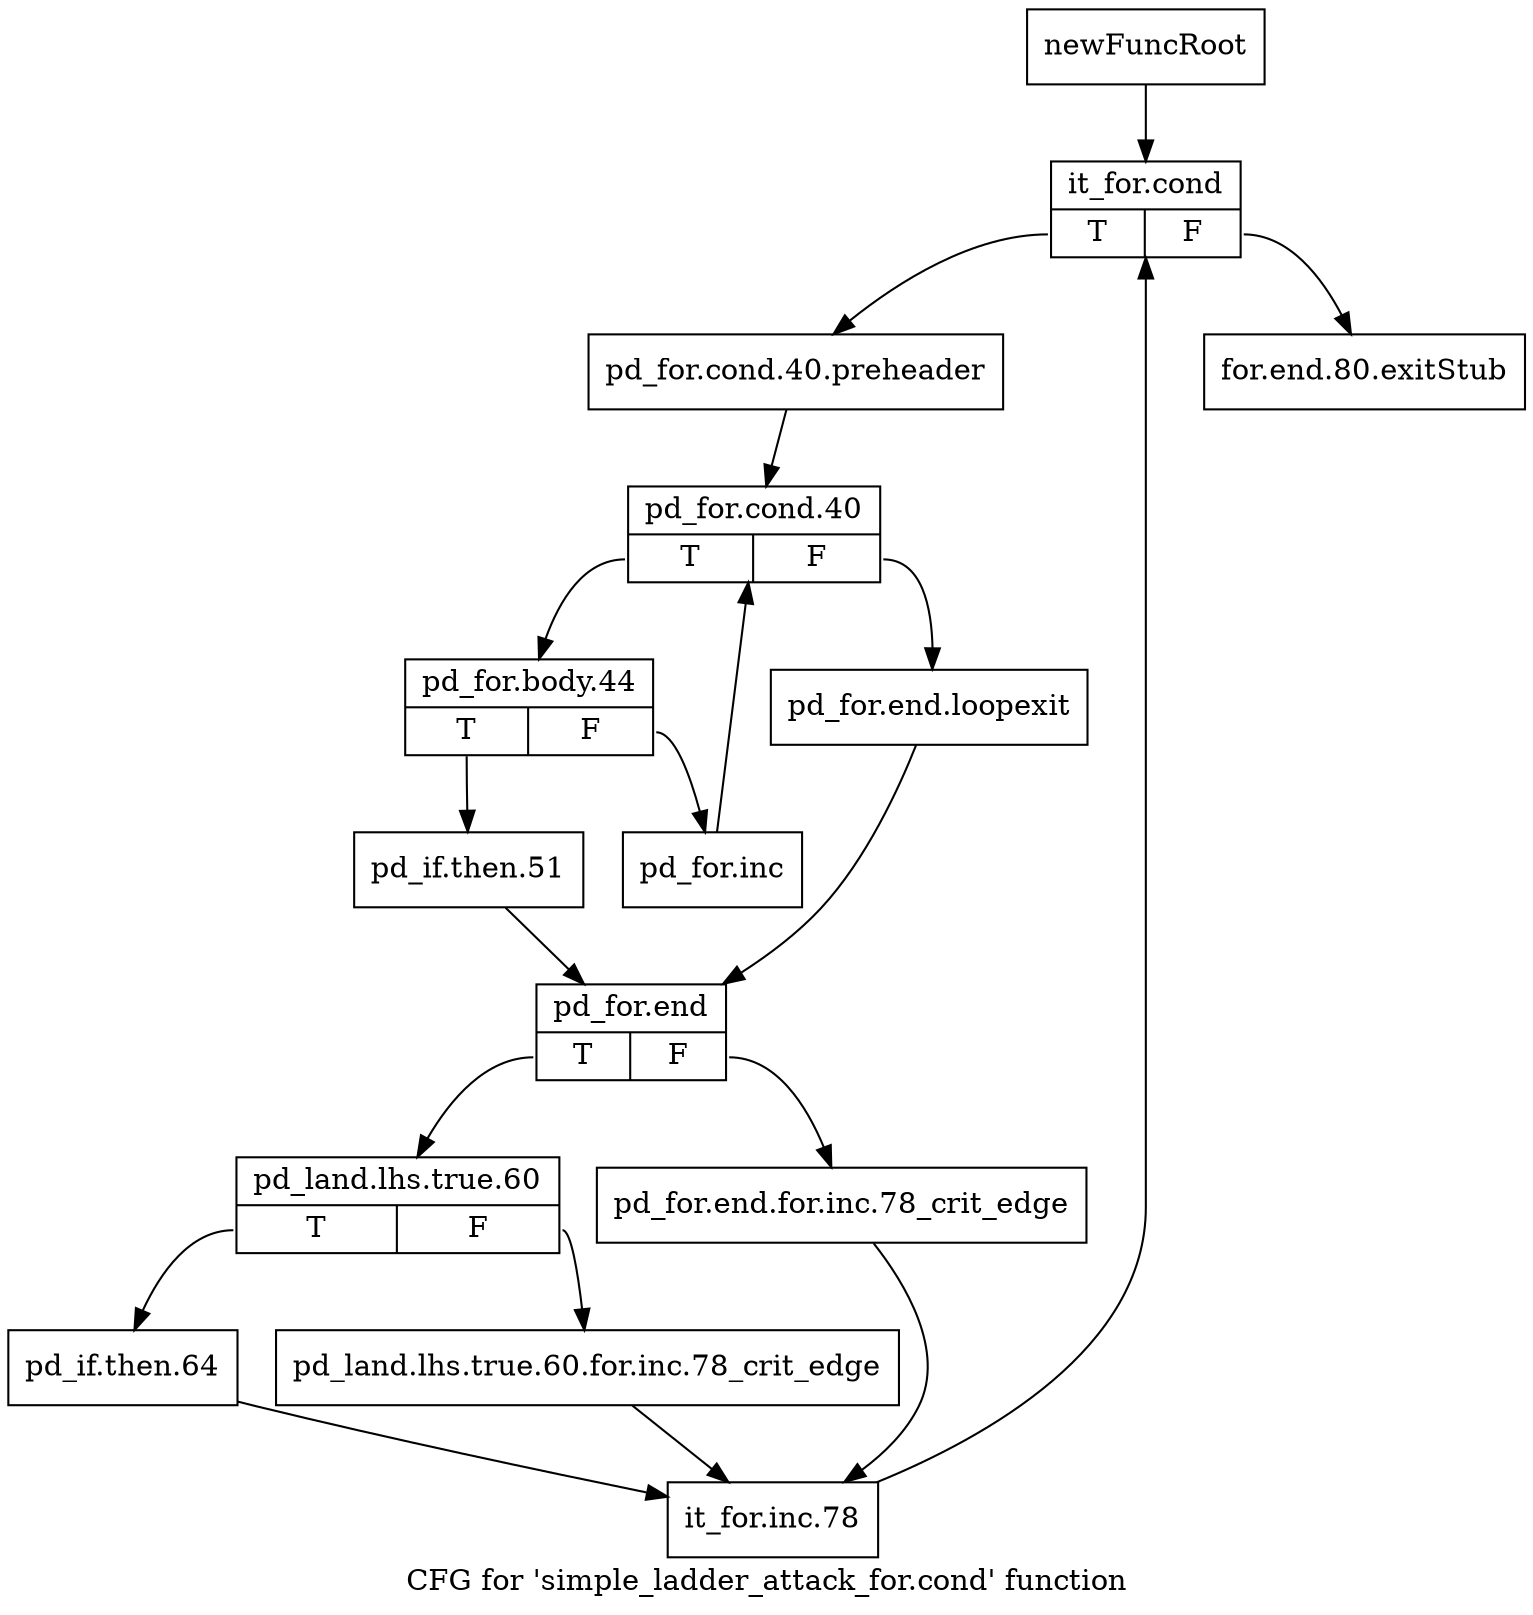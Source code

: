 digraph "CFG for 'simple_ladder_attack_for.cond' function" {
	label="CFG for 'simple_ladder_attack_for.cond' function";

	Node0x43e6a70 [shape=record,label="{newFuncRoot}"];
	Node0x43e6a70 -> Node0x43e6b10;
	Node0x43e6ac0 [shape=record,label="{for.end.80.exitStub}"];
	Node0x43e6b10 [shape=record,label="{it_for.cond|{<s0>T|<s1>F}}"];
	Node0x43e6b10:s0 -> Node0x43e6b60;
	Node0x43e6b10:s1 -> Node0x43e6ac0;
	Node0x43e6b60 [shape=record,label="{pd_for.cond.40.preheader}"];
	Node0x43e6b60 -> Node0x43e6bb0;
	Node0x43e6bb0 [shape=record,label="{pd_for.cond.40|{<s0>T|<s1>F}}"];
	Node0x43e6bb0:s0 -> Node0x43e6c50;
	Node0x43e6bb0:s1 -> Node0x43e6c00;
	Node0x43e6c00 [shape=record,label="{pd_for.end.loopexit}"];
	Node0x43e6c00 -> Node0x43e75d0;
	Node0x43e6c50 [shape=record,label="{pd_for.body.44|{<s0>T|<s1>F}}"];
	Node0x43e6c50:s0 -> Node0x43e7580;
	Node0x43e6c50:s1 -> Node0x43e7530;
	Node0x43e7530 [shape=record,label="{pd_for.inc}"];
	Node0x43e7530 -> Node0x43e6bb0;
	Node0x43e7580 [shape=record,label="{pd_if.then.51}"];
	Node0x43e7580 -> Node0x43e75d0;
	Node0x43e75d0 [shape=record,label="{pd_for.end|{<s0>T|<s1>F}}"];
	Node0x43e75d0:s0 -> Node0x43e7670;
	Node0x43e75d0:s1 -> Node0x43e7620;
	Node0x43e7620 [shape=record,label="{pd_for.end.for.inc.78_crit_edge}"];
	Node0x43e7620 -> Node0x43e7760;
	Node0x43e7670 [shape=record,label="{pd_land.lhs.true.60|{<s0>T|<s1>F}}"];
	Node0x43e7670:s0 -> Node0x43e7710;
	Node0x43e7670:s1 -> Node0x43e76c0;
	Node0x43e76c0 [shape=record,label="{pd_land.lhs.true.60.for.inc.78_crit_edge}"];
	Node0x43e76c0 -> Node0x43e7760;
	Node0x43e7710 [shape=record,label="{pd_if.then.64}"];
	Node0x43e7710 -> Node0x43e7760;
	Node0x43e7760 [shape=record,label="{it_for.inc.78}"];
	Node0x43e7760 -> Node0x43e6b10;
}
